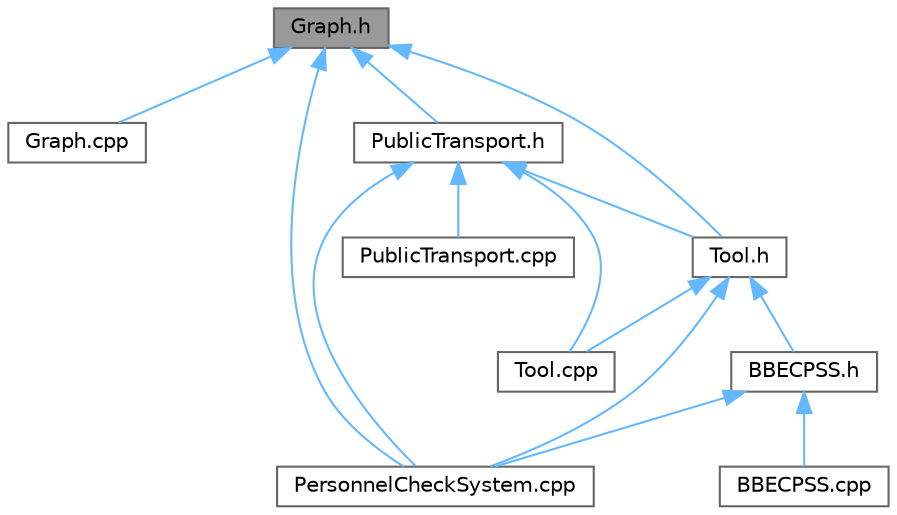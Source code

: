digraph "Graph.h"
{
 // LATEX_PDF_SIZE
  bgcolor="transparent";
  edge [fontname=Helvetica,fontsize=10,labelfontname=Helvetica,labelfontsize=10];
  node [fontname=Helvetica,fontsize=10,shape=box,height=0.2,width=0.4];
  Node1 [label="Graph.h",height=0.2,width=0.4,color="gray40", fillcolor="grey60", style="filled", fontcolor="black",tooltip=" "];
  Node1 -> Node2 [dir="back",color="steelblue1",style="solid"];
  Node2 [label="Graph.cpp",height=0.2,width=0.4,color="grey40", fillcolor="white", style="filled",URL="$_graph_8cpp.html",tooltip=" "];
  Node1 -> Node3 [dir="back",color="steelblue1",style="solid"];
  Node3 [label="PersonnelCheckSystem.cpp",height=0.2,width=0.4,color="grey40", fillcolor="white", style="filled",URL="$_personnel_check_system_8cpp.html",tooltip=" "];
  Node1 -> Node4 [dir="back",color="steelblue1",style="solid"];
  Node4 [label="PublicTransport.h",height=0.2,width=0.4,color="grey40", fillcolor="white", style="filled",URL="$_public_transport_8h.html",tooltip=" "];
  Node4 -> Node3 [dir="back",color="steelblue1",style="solid"];
  Node4 -> Node5 [dir="back",color="steelblue1",style="solid"];
  Node5 [label="PublicTransport.cpp",height=0.2,width=0.4,color="grey40", fillcolor="white", style="filled",URL="$_public_transport_8cpp.html",tooltip=" "];
  Node4 -> Node6 [dir="back",color="steelblue1",style="solid"];
  Node6 [label="Tool.cpp",height=0.2,width=0.4,color="grey40", fillcolor="white", style="filled",URL="$_tool_8cpp.html",tooltip=" "];
  Node4 -> Node7 [dir="back",color="steelblue1",style="solid"];
  Node7 [label="Tool.h",height=0.2,width=0.4,color="grey40", fillcolor="white", style="filled",URL="$_tool_8h.html",tooltip=" "];
  Node7 -> Node8 [dir="back",color="steelblue1",style="solid"];
  Node8 [label="BBECPSS.h",height=0.2,width=0.4,color="grey40", fillcolor="white", style="filled",URL="$_b_b_e_c_p_s_s_8h.html",tooltip=" "];
  Node8 -> Node9 [dir="back",color="steelblue1",style="solid"];
  Node9 [label="BBECPSS.cpp",height=0.2,width=0.4,color="grey40", fillcolor="white", style="filled",URL="$_b_b_e_c_p_s_s_8cpp.html",tooltip=" "];
  Node8 -> Node3 [dir="back",color="steelblue1",style="solid"];
  Node7 -> Node3 [dir="back",color="steelblue1",style="solid"];
  Node7 -> Node6 [dir="back",color="steelblue1",style="solid"];
  Node1 -> Node7 [dir="back",color="steelblue1",style="solid"];
}
